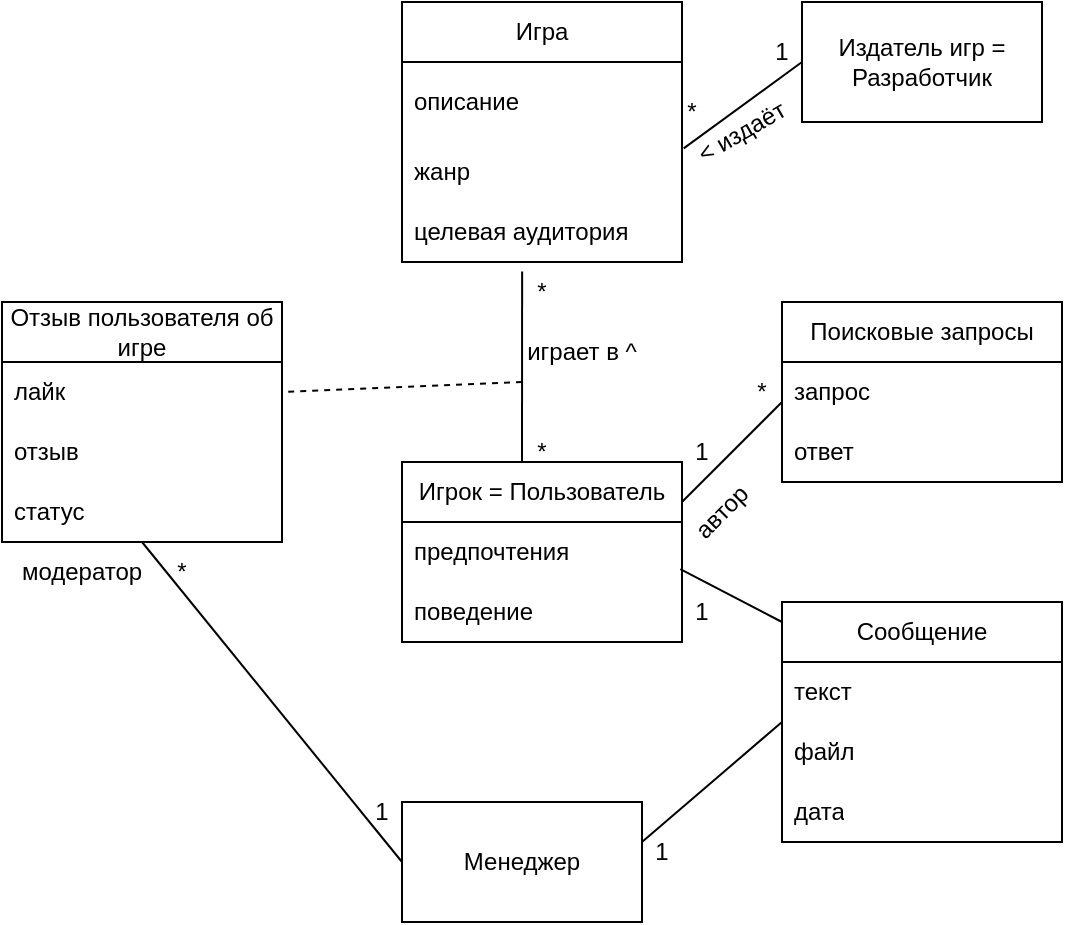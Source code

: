 <mxfile version="28.2.7">
  <diagram name="Страница — 1" id="f00wxgqF35-Kvl8SGB7q">
    <mxGraphModel grid="1" page="1" gridSize="10" guides="1" tooltips="1" connect="1" arrows="1" fold="1" pageScale="1" pageWidth="827" pageHeight="1169" math="0" shadow="0">
      <root>
        <mxCell id="0" />
        <mxCell id="1" parent="0" />
        <mxCell id="P0O2UpjQ3Fr2Q-dHMQfZ-3" value="Издатель игр = Разработчик" style="rounded=0;whiteSpace=wrap;html=1;" vertex="1" parent="1">
          <mxGeometry x="430" y="40" width="120" height="60" as="geometry" />
        </mxCell>
        <mxCell id="P0O2UpjQ3Fr2Q-dHMQfZ-4" value="Менеджер" style="rounded=0;whiteSpace=wrap;html=1;" vertex="1" parent="1">
          <mxGeometry x="230" y="440" width="120" height="60" as="geometry" />
        </mxCell>
        <mxCell id="P0O2UpjQ3Fr2Q-dHMQfZ-25" value="Игрок = Пользователь" style="swimlane;fontStyle=0;childLayout=stackLayout;horizontal=1;startSize=30;horizontalStack=0;resizeParent=1;resizeParentMax=0;resizeLast=0;collapsible=1;marginBottom=0;whiteSpace=wrap;html=1;" vertex="1" parent="1">
          <mxGeometry x="230" y="270" width="140" height="90" as="geometry" />
        </mxCell>
        <mxCell id="P0O2UpjQ3Fr2Q-dHMQfZ-26" value="предпочтения" style="text;strokeColor=none;fillColor=none;align=left;verticalAlign=middle;spacingLeft=4;spacingRight=4;overflow=hidden;points=[[0,0.5],[1,0.5]];portConstraint=eastwest;rotatable=0;whiteSpace=wrap;html=1;" vertex="1" parent="P0O2UpjQ3Fr2Q-dHMQfZ-25">
          <mxGeometry y="30" width="140" height="30" as="geometry" />
        </mxCell>
        <mxCell id="P0O2UpjQ3Fr2Q-dHMQfZ-27" value="поведение" style="text;strokeColor=none;fillColor=none;align=left;verticalAlign=middle;spacingLeft=4;spacingRight=4;overflow=hidden;points=[[0,0.5],[1,0.5]];portConstraint=eastwest;rotatable=0;whiteSpace=wrap;html=1;" vertex="1" parent="P0O2UpjQ3Fr2Q-dHMQfZ-25">
          <mxGeometry y="60" width="140" height="30" as="geometry" />
        </mxCell>
        <mxCell id="P0O2UpjQ3Fr2Q-dHMQfZ-29" value="Игра" style="swimlane;fontStyle=0;childLayout=stackLayout;horizontal=1;startSize=30;horizontalStack=0;resizeParent=1;resizeParentMax=0;resizeLast=0;collapsible=1;marginBottom=0;whiteSpace=wrap;html=1;" vertex="1" parent="1">
          <mxGeometry x="230" y="40" width="140" height="130" as="geometry" />
        </mxCell>
        <mxCell id="P0O2UpjQ3Fr2Q-dHMQfZ-31" value="описание" style="text;strokeColor=none;fillColor=none;align=left;verticalAlign=middle;spacingLeft=4;spacingRight=4;overflow=hidden;points=[[0,0.5],[1,0.5]];portConstraint=eastwest;rotatable=0;whiteSpace=wrap;html=1;" vertex="1" parent="P0O2UpjQ3Fr2Q-dHMQfZ-29">
          <mxGeometry y="30" width="140" height="40" as="geometry" />
        </mxCell>
        <mxCell id="P0O2UpjQ3Fr2Q-dHMQfZ-30" value="жанр" style="text;strokeColor=none;fillColor=none;align=left;verticalAlign=middle;spacingLeft=4;spacingRight=4;overflow=hidden;points=[[0,0.5],[1,0.5]];portConstraint=eastwest;rotatable=0;whiteSpace=wrap;html=1;" vertex="1" parent="P0O2UpjQ3Fr2Q-dHMQfZ-29">
          <mxGeometry y="70" width="140" height="30" as="geometry" />
        </mxCell>
        <mxCell id="P0O2UpjQ3Fr2Q-dHMQfZ-32" value="целевая аудитория" style="text;strokeColor=none;fillColor=none;align=left;verticalAlign=middle;spacingLeft=4;spacingRight=4;overflow=hidden;points=[[0,0.5],[1,0.5]];portConstraint=eastwest;rotatable=0;whiteSpace=wrap;html=1;" vertex="1" parent="P0O2UpjQ3Fr2Q-dHMQfZ-29">
          <mxGeometry y="100" width="140" height="30" as="geometry" />
        </mxCell>
        <mxCell id="ReuakbwerqgEqWHzGReX-6" value="Поисковые запросы" style="swimlane;fontStyle=0;childLayout=stackLayout;horizontal=1;startSize=30;horizontalStack=0;resizeParent=1;resizeParentMax=0;resizeLast=0;collapsible=1;marginBottom=0;whiteSpace=wrap;html=1;" vertex="1" parent="1">
          <mxGeometry x="420" y="190" width="140" height="90" as="geometry" />
        </mxCell>
        <mxCell id="ReuakbwerqgEqWHzGReX-7" value="запрос" style="text;strokeColor=none;fillColor=none;align=left;verticalAlign=middle;spacingLeft=4;spacingRight=4;overflow=hidden;points=[[0,0.5],[1,0.5]];portConstraint=eastwest;rotatable=0;whiteSpace=wrap;html=1;" vertex="1" parent="ReuakbwerqgEqWHzGReX-6">
          <mxGeometry y="30" width="140" height="30" as="geometry" />
        </mxCell>
        <mxCell id="ReuakbwerqgEqWHzGReX-8" value="ответ" style="text;strokeColor=none;fillColor=none;align=left;verticalAlign=middle;spacingLeft=4;spacingRight=4;overflow=hidden;points=[[0,0.5],[1,0.5]];portConstraint=eastwest;rotatable=0;whiteSpace=wrap;html=1;" vertex="1" parent="ReuakbwerqgEqWHzGReX-6">
          <mxGeometry y="60" width="140" height="30" as="geometry" />
        </mxCell>
        <mxCell id="ReuakbwerqgEqWHzGReX-10" value="Сообщение" style="swimlane;fontStyle=0;childLayout=stackLayout;horizontal=1;startSize=30;horizontalStack=0;resizeParent=1;resizeParentMax=0;resizeLast=0;collapsible=1;marginBottom=0;whiteSpace=wrap;html=1;" vertex="1" parent="1">
          <mxGeometry x="420" y="340" width="140" height="120" as="geometry" />
        </mxCell>
        <mxCell id="ReuakbwerqgEqWHzGReX-11" value="текст" style="text;strokeColor=none;fillColor=none;align=left;verticalAlign=middle;spacingLeft=4;spacingRight=4;overflow=hidden;points=[[0,0.5],[1,0.5]];portConstraint=eastwest;rotatable=0;whiteSpace=wrap;html=1;" vertex="1" parent="ReuakbwerqgEqWHzGReX-10">
          <mxGeometry y="30" width="140" height="30" as="geometry" />
        </mxCell>
        <mxCell id="ReuakbwerqgEqWHzGReX-12" value="файл" style="text;strokeColor=none;fillColor=none;align=left;verticalAlign=middle;spacingLeft=4;spacingRight=4;overflow=hidden;points=[[0,0.5],[1,0.5]];portConstraint=eastwest;rotatable=0;whiteSpace=wrap;html=1;" vertex="1" parent="ReuakbwerqgEqWHzGReX-10">
          <mxGeometry y="60" width="140" height="30" as="geometry" />
        </mxCell>
        <mxCell id="ReuakbwerqgEqWHzGReX-13" value="дата" style="text;strokeColor=none;fillColor=none;align=left;verticalAlign=middle;spacingLeft=4;spacingRight=4;overflow=hidden;points=[[0,0.5],[1,0.5]];portConstraint=eastwest;rotatable=0;whiteSpace=wrap;html=1;" vertex="1" parent="ReuakbwerqgEqWHzGReX-10">
          <mxGeometry y="90" width="140" height="30" as="geometry" />
        </mxCell>
        <mxCell id="ReuakbwerqgEqWHzGReX-15" value="Отзыв пользователя об игре" style="swimlane;fontStyle=0;childLayout=stackLayout;horizontal=1;startSize=30;horizontalStack=0;resizeParent=1;resizeParentMax=0;resizeLast=0;collapsible=1;marginBottom=0;whiteSpace=wrap;html=1;" vertex="1" parent="1">
          <mxGeometry x="30" y="190" width="140" height="120" as="geometry" />
        </mxCell>
        <mxCell id="ReuakbwerqgEqWHzGReX-16" value="лайк" style="text;strokeColor=none;fillColor=none;align=left;verticalAlign=middle;spacingLeft=4;spacingRight=4;overflow=hidden;points=[[0,0.5],[1,0.5]];portConstraint=eastwest;rotatable=0;whiteSpace=wrap;html=1;" vertex="1" parent="ReuakbwerqgEqWHzGReX-15">
          <mxGeometry y="30" width="140" height="30" as="geometry" />
        </mxCell>
        <mxCell id="ReuakbwerqgEqWHzGReX-17" value="отзыв" style="text;strokeColor=none;fillColor=none;align=left;verticalAlign=middle;spacingLeft=4;spacingRight=4;overflow=hidden;points=[[0,0.5],[1,0.5]];portConstraint=eastwest;rotatable=0;whiteSpace=wrap;html=1;" vertex="1" parent="ReuakbwerqgEqWHzGReX-15">
          <mxGeometry y="60" width="140" height="30" as="geometry" />
        </mxCell>
        <mxCell id="ReuakbwerqgEqWHzGReX-18" value="статус" style="text;strokeColor=none;fillColor=none;align=left;verticalAlign=middle;spacingLeft=4;spacingRight=4;overflow=hidden;points=[[0,0.5],[1,0.5]];portConstraint=eastwest;rotatable=0;whiteSpace=wrap;html=1;" vertex="1" parent="ReuakbwerqgEqWHzGReX-15">
          <mxGeometry y="90" width="140" height="30" as="geometry" />
        </mxCell>
        <mxCell id="ReuakbwerqgEqWHzGReX-19" value="" style="endArrow=none;html=1;rounded=0;entryX=0.429;entryY=1.16;entryDx=0;entryDy=0;entryPerimeter=0;" edge="1" parent="1" target="P0O2UpjQ3Fr2Q-dHMQfZ-32">
          <mxGeometry width="50" height="50" relative="1" as="geometry">
            <mxPoint x="290" y="270" as="sourcePoint" />
            <mxPoint x="340" y="220" as="targetPoint" />
          </mxGeometry>
        </mxCell>
        <mxCell id="ReuakbwerqgEqWHzGReX-21" value="" style="endArrow=none;dashed=1;html=1;rounded=0;entryX=1;entryY=0.5;entryDx=0;entryDy=0;" edge="1" parent="1" target="ReuakbwerqgEqWHzGReX-16">
          <mxGeometry width="50" height="50" relative="1" as="geometry">
            <mxPoint x="290" y="230" as="sourcePoint" />
            <mxPoint x="440" y="270" as="targetPoint" />
          </mxGeometry>
        </mxCell>
        <mxCell id="ReuakbwerqgEqWHzGReX-22" value="" style="endArrow=none;html=1;rounded=0;exitX=1.006;exitY=0.107;exitDx=0;exitDy=0;exitPerimeter=0;" edge="1" parent="1" source="P0O2UpjQ3Fr2Q-dHMQfZ-30">
          <mxGeometry width="50" height="50" relative="1" as="geometry">
            <mxPoint x="380" y="120" as="sourcePoint" />
            <mxPoint x="430" y="70" as="targetPoint" />
          </mxGeometry>
        </mxCell>
        <mxCell id="ReuakbwerqgEqWHzGReX-23" value="" style="endArrow=none;html=1;rounded=0;" edge="1" parent="1">
          <mxGeometry width="50" height="50" relative="1" as="geometry">
            <mxPoint x="370" y="290" as="sourcePoint" />
            <mxPoint x="420" y="240" as="targetPoint" />
          </mxGeometry>
        </mxCell>
        <mxCell id="ReuakbwerqgEqWHzGReX-24" value="" style="endArrow=none;html=1;rounded=0;exitX=0;exitY=0.5;exitDx=0;exitDy=0;" edge="1" parent="1" source="P0O2UpjQ3Fr2Q-dHMQfZ-4">
          <mxGeometry width="50" height="50" relative="1" as="geometry">
            <mxPoint x="50" y="360" as="sourcePoint" />
            <mxPoint x="100" y="310" as="targetPoint" />
          </mxGeometry>
        </mxCell>
        <mxCell id="ReuakbwerqgEqWHzGReX-25" value="" style="endArrow=none;html=1;rounded=0;entryX=0;entryY=0;entryDx=0;entryDy=0;entryPerimeter=0;" edge="1" parent="1" target="ReuakbwerqgEqWHzGReX-12">
          <mxGeometry width="50" height="50" relative="1" as="geometry">
            <mxPoint x="350" y="460" as="sourcePoint" />
            <mxPoint x="400" y="410" as="targetPoint" />
          </mxGeometry>
        </mxCell>
        <mxCell id="ReuakbwerqgEqWHzGReX-26" value="" style="endArrow=none;html=1;rounded=0;exitX=0.994;exitY=0.787;exitDx=0;exitDy=0;exitPerimeter=0;" edge="1" parent="1" source="P0O2UpjQ3Fr2Q-dHMQfZ-26">
          <mxGeometry width="50" height="50" relative="1" as="geometry">
            <mxPoint x="370" y="400" as="sourcePoint" />
            <mxPoint x="420" y="350" as="targetPoint" />
          </mxGeometry>
        </mxCell>
        <mxCell id="ReuakbwerqgEqWHzGReX-27" value="&amp;lt; издаёт" style="text;html=1;whiteSpace=wrap;strokeColor=none;fillColor=none;align=center;verticalAlign=middle;rounded=0;rotation=-30;" vertex="1" parent="1">
          <mxGeometry x="370" y="90" width="60" height="30" as="geometry" />
        </mxCell>
        <mxCell id="ReuakbwerqgEqWHzGReX-28" value="1" style="text;html=1;whiteSpace=wrap;strokeColor=none;fillColor=none;align=center;verticalAlign=middle;rounded=0;" vertex="1" parent="1">
          <mxGeometry x="390" y="50" width="60" height="30" as="geometry" />
        </mxCell>
        <mxCell id="ReuakbwerqgEqWHzGReX-30" value="автор" style="text;html=1;whiteSpace=wrap;strokeColor=none;fillColor=none;align=center;verticalAlign=middle;rounded=0;rotation=-45;" vertex="1" parent="1">
          <mxGeometry x="360" y="280" width="60" height="30" as="geometry" />
        </mxCell>
        <mxCell id="ReuakbwerqgEqWHzGReX-31" value="модератор" style="text;html=1;whiteSpace=wrap;strokeColor=none;fillColor=none;align=center;verticalAlign=middle;rounded=0;" vertex="1" parent="1">
          <mxGeometry x="40" y="310" width="60" height="30" as="geometry" />
        </mxCell>
        <mxCell id="ReuakbwerqgEqWHzGReX-32" value="1" style="text;html=1;whiteSpace=wrap;strokeColor=none;fillColor=none;align=center;verticalAlign=middle;rounded=0;" vertex="1" parent="1">
          <mxGeometry x="350" y="250" width="60" height="30" as="geometry" />
        </mxCell>
        <mxCell id="ReuakbwerqgEqWHzGReX-33" value="1" style="text;html=1;whiteSpace=wrap;strokeColor=none;fillColor=none;align=center;verticalAlign=middle;rounded=0;" vertex="1" parent="1">
          <mxGeometry x="370" y="330" width="20" height="30" as="geometry" />
        </mxCell>
        <mxCell id="ReuakbwerqgEqWHzGReX-35" value="1" style="text;html=1;whiteSpace=wrap;strokeColor=none;fillColor=none;align=center;verticalAlign=middle;rounded=0;" vertex="1" parent="1">
          <mxGeometry x="330" y="450" width="60" height="30" as="geometry" />
        </mxCell>
        <mxCell id="ReuakbwerqgEqWHzGReX-36" value="1" style="text;html=1;whiteSpace=wrap;strokeColor=none;fillColor=none;align=center;verticalAlign=middle;rounded=0;" vertex="1" parent="1">
          <mxGeometry x="190" y="430" width="60" height="30" as="geometry" />
        </mxCell>
        <mxCell id="ReuakbwerqgEqWHzGReX-37" value="*" style="text;html=1;whiteSpace=wrap;strokeColor=none;fillColor=none;align=center;verticalAlign=middle;rounded=0;" vertex="1" parent="1">
          <mxGeometry x="270" y="170" width="60" height="30" as="geometry" />
        </mxCell>
        <mxCell id="ReuakbwerqgEqWHzGReX-38" value="*" style="text;html=1;whiteSpace=wrap;strokeColor=none;fillColor=none;align=center;verticalAlign=middle;rounded=0;" vertex="1" parent="1">
          <mxGeometry x="270" y="250" width="60" height="30" as="geometry" />
        </mxCell>
        <mxCell id="ReuakbwerqgEqWHzGReX-39" value="*" style="text;html=1;whiteSpace=wrap;strokeColor=none;fillColor=none;align=center;verticalAlign=middle;rounded=0;" vertex="1" parent="1">
          <mxGeometry x="370" y="80" width="10" height="30" as="geometry" />
        </mxCell>
        <mxCell id="ReuakbwerqgEqWHzGReX-40" value="*" style="text;html=1;whiteSpace=wrap;strokeColor=none;fillColor=none;align=center;verticalAlign=middle;rounded=0;" vertex="1" parent="1">
          <mxGeometry x="380" y="220" width="60" height="30" as="geometry" />
        </mxCell>
        <mxCell id="ReuakbwerqgEqWHzGReX-41" value="*" style="text;html=1;whiteSpace=wrap;strokeColor=none;fillColor=none;align=center;verticalAlign=middle;rounded=0;" vertex="1" parent="1">
          <mxGeometry x="90" y="310" width="60" height="30" as="geometry" />
        </mxCell>
        <mxCell id="ReuakbwerqgEqWHzGReX-42" value="играет в ^" style="text;html=1;whiteSpace=wrap;strokeColor=none;fillColor=none;align=center;verticalAlign=middle;rounded=0;" vertex="1" parent="1">
          <mxGeometry x="290" y="200" width="60" height="30" as="geometry" />
        </mxCell>
      </root>
    </mxGraphModel>
  </diagram>
</mxfile>
